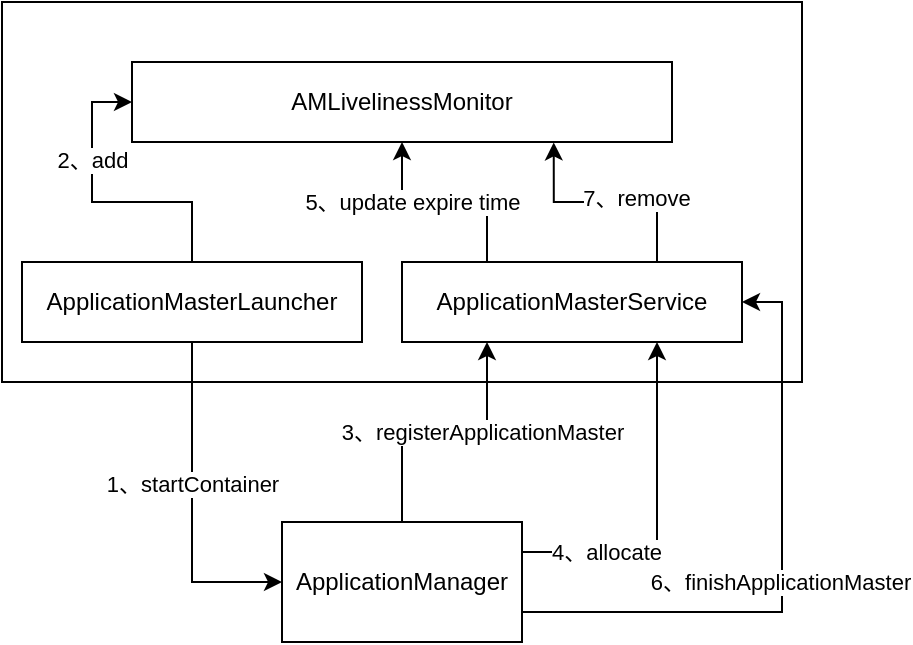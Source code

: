 <mxfile version="13.8.6" type="github">
  <diagram id="fdae64WWO7413-Mmr3JU" name="第 1 页">
    <mxGraphModel dx="1038" dy="548" grid="1" gridSize="10" guides="1" tooltips="1" connect="1" arrows="1" fold="1" page="1" pageScale="1" pageWidth="850" pageHeight="1100" math="0" shadow="0">
      <root>
        <mxCell id="0" />
        <mxCell id="1" parent="0" />
        <mxCell id="Py9lNmwTSeVSUUbc_rpV-1" value="ApplicationManager" style="rounded=0;whiteSpace=wrap;html=1;" vertex="1" parent="1">
          <mxGeometry x="350" y="380" width="120" height="60" as="geometry" />
        </mxCell>
        <mxCell id="Py9lNmwTSeVSUUbc_rpV-2" value="" style="rounded=0;whiteSpace=wrap;html=1;" vertex="1" parent="1">
          <mxGeometry x="210" y="120" width="400" height="190" as="geometry" />
        </mxCell>
        <mxCell id="Py9lNmwTSeVSUUbc_rpV-3" value="AMLivelinessMonitor" style="rounded=0;whiteSpace=wrap;html=1;" vertex="1" parent="1">
          <mxGeometry x="275" y="150" width="270" height="40" as="geometry" />
        </mxCell>
        <mxCell id="Py9lNmwTSeVSUUbc_rpV-7" style="edgeStyle=orthogonalEdgeStyle;rounded=0;orthogonalLoop=1;jettySize=auto;html=1;exitX=0.5;exitY=1;exitDx=0;exitDy=0;entryX=0;entryY=0.5;entryDx=0;entryDy=0;" edge="1" parent="1" source="Py9lNmwTSeVSUUbc_rpV-5" target="Py9lNmwTSeVSUUbc_rpV-1">
          <mxGeometry relative="1" as="geometry" />
        </mxCell>
        <mxCell id="Py9lNmwTSeVSUUbc_rpV-8" value="1、startContainer" style="edgeLabel;html=1;align=center;verticalAlign=middle;resizable=0;points=[];" vertex="1" connectable="0" parent="Py9lNmwTSeVSUUbc_rpV-7">
          <mxGeometry x="-0.038" relative="1" as="geometry">
            <mxPoint y="-9" as="offset" />
          </mxGeometry>
        </mxCell>
        <mxCell id="Py9lNmwTSeVSUUbc_rpV-12" style="edgeStyle=orthogonalEdgeStyle;rounded=0;orthogonalLoop=1;jettySize=auto;html=1;exitX=0.5;exitY=0;exitDx=0;exitDy=0;entryX=0;entryY=0.5;entryDx=0;entryDy=0;" edge="1" parent="1" source="Py9lNmwTSeVSUUbc_rpV-5" target="Py9lNmwTSeVSUUbc_rpV-3">
          <mxGeometry relative="1" as="geometry" />
        </mxCell>
        <mxCell id="Py9lNmwTSeVSUUbc_rpV-13" value="2、add" style="edgeLabel;html=1;align=center;verticalAlign=middle;resizable=0;points=[];" vertex="1" connectable="0" parent="Py9lNmwTSeVSUUbc_rpV-12">
          <mxGeometry x="0.148" relative="1" as="geometry">
            <mxPoint y="-15" as="offset" />
          </mxGeometry>
        </mxCell>
        <mxCell id="Py9lNmwTSeVSUUbc_rpV-5" value="ApplicationMasterLauncher" style="rounded=0;whiteSpace=wrap;html=1;" vertex="1" parent="1">
          <mxGeometry x="220" y="250" width="170" height="40" as="geometry" />
        </mxCell>
        <mxCell id="Py9lNmwTSeVSUUbc_rpV-18" style="edgeStyle=orthogonalEdgeStyle;rounded=0;orthogonalLoop=1;jettySize=auto;html=1;exitX=0.25;exitY=0;exitDx=0;exitDy=0;" edge="1" parent="1" source="Py9lNmwTSeVSUUbc_rpV-6" target="Py9lNmwTSeVSUUbc_rpV-3">
          <mxGeometry relative="1" as="geometry" />
        </mxCell>
        <mxCell id="Py9lNmwTSeVSUUbc_rpV-19" value="5、update expire time" style="edgeLabel;html=1;align=center;verticalAlign=middle;resizable=0;points=[];" vertex="1" connectable="0" parent="Py9lNmwTSeVSUUbc_rpV-18">
          <mxGeometry x="0.321" relative="1" as="geometry">
            <mxPoint as="offset" />
          </mxGeometry>
        </mxCell>
        <mxCell id="Py9lNmwTSeVSUUbc_rpV-24" style="edgeStyle=orthogonalEdgeStyle;rounded=0;orthogonalLoop=1;jettySize=auto;html=1;exitX=0.75;exitY=0;exitDx=0;exitDy=0;entryX=0.781;entryY=1.005;entryDx=0;entryDy=0;entryPerimeter=0;" edge="1" parent="1" source="Py9lNmwTSeVSUUbc_rpV-6" target="Py9lNmwTSeVSUUbc_rpV-3">
          <mxGeometry relative="1" as="geometry" />
        </mxCell>
        <mxCell id="Py9lNmwTSeVSUUbc_rpV-25" value="7、remove" style="edgeLabel;html=1;align=center;verticalAlign=middle;resizable=0;points=[];" vertex="1" connectable="0" parent="Py9lNmwTSeVSUUbc_rpV-24">
          <mxGeometry x="-0.461" y="11" relative="1" as="geometry">
            <mxPoint x="-11" y="-13" as="offset" />
          </mxGeometry>
        </mxCell>
        <mxCell id="Py9lNmwTSeVSUUbc_rpV-6" value="ApplicationMasterService" style="rounded=0;whiteSpace=wrap;html=1;" vertex="1" parent="1">
          <mxGeometry x="410" y="250" width="170" height="40" as="geometry" />
        </mxCell>
        <mxCell id="Py9lNmwTSeVSUUbc_rpV-14" style="edgeStyle=orthogonalEdgeStyle;rounded=0;orthogonalLoop=1;jettySize=auto;html=1;entryX=0.25;entryY=1;entryDx=0;entryDy=0;" edge="1" parent="1" source="Py9lNmwTSeVSUUbc_rpV-1" target="Py9lNmwTSeVSUUbc_rpV-6">
          <mxGeometry relative="1" as="geometry" />
        </mxCell>
        <mxCell id="Py9lNmwTSeVSUUbc_rpV-15" value="3、registerApplicationMaster" style="edgeLabel;html=1;align=center;verticalAlign=middle;resizable=0;points=[];" vertex="1" connectable="0" parent="Py9lNmwTSeVSUUbc_rpV-14">
          <mxGeometry x="0.28" relative="1" as="geometry">
            <mxPoint as="offset" />
          </mxGeometry>
        </mxCell>
        <mxCell id="Py9lNmwTSeVSUUbc_rpV-16" style="edgeStyle=orthogonalEdgeStyle;rounded=0;orthogonalLoop=1;jettySize=auto;html=1;exitX=1;exitY=0.25;exitDx=0;exitDy=0;entryX=0.75;entryY=1;entryDx=0;entryDy=0;" edge="1" parent="1" source="Py9lNmwTSeVSUUbc_rpV-1" target="Py9lNmwTSeVSUUbc_rpV-6">
          <mxGeometry relative="1" as="geometry" />
        </mxCell>
        <mxCell id="Py9lNmwTSeVSUUbc_rpV-17" value="4、allocate" style="edgeLabel;html=1;align=center;verticalAlign=middle;resizable=0;points=[];" vertex="1" connectable="0" parent="Py9lNmwTSeVSUUbc_rpV-16">
          <mxGeometry x="-0.217" y="28" relative="1" as="geometry">
            <mxPoint x="2" as="offset" />
          </mxGeometry>
        </mxCell>
        <mxCell id="Py9lNmwTSeVSUUbc_rpV-20" style="edgeStyle=orthogonalEdgeStyle;rounded=0;orthogonalLoop=1;jettySize=auto;html=1;exitX=1;exitY=0.75;exitDx=0;exitDy=0;entryX=1;entryY=0.5;entryDx=0;entryDy=0;" edge="1" parent="1" source="Py9lNmwTSeVSUUbc_rpV-1" target="Py9lNmwTSeVSUUbc_rpV-6">
          <mxGeometry relative="1" as="geometry" />
        </mxCell>
        <mxCell id="Py9lNmwTSeVSUUbc_rpV-23" value="6、finishApplicationMaster" style="edgeLabel;html=1;align=center;verticalAlign=middle;resizable=0;points=[];" vertex="1" connectable="0" parent="Py9lNmwTSeVSUUbc_rpV-20">
          <mxGeometry x="-0.155" y="29" relative="1" as="geometry">
            <mxPoint y="14" as="offset" />
          </mxGeometry>
        </mxCell>
      </root>
    </mxGraphModel>
  </diagram>
</mxfile>
